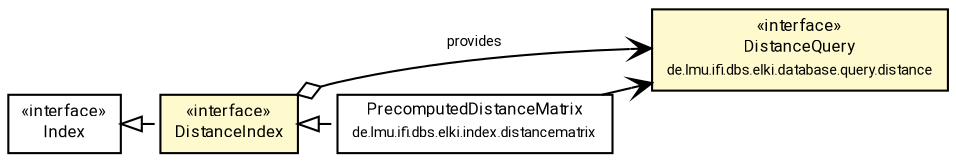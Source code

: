 #!/usr/local/bin/dot
#
# Class diagram 
# Generated by UMLGraph version R5_7_2-60-g0e99a6 (http://www.spinellis.gr/umlgraph/)
#

digraph G {
	graph [fontnames="svg"]
	edge [fontname="Roboto",fontsize=7,labelfontname="Roboto",labelfontsize=7,color="black"];
	node [fontname="Roboto",fontcolor="black",fontsize=8,shape=plaintext,margin=0,width=0,height=0];
	nodesep=0.15;
	ranksep=0.25;
	rankdir=LR;
	// de.lmu.ifi.dbs.elki.index.Index
	c3402326 [label=<<table title="de.lmu.ifi.dbs.elki.index.Index" border="0" cellborder="1" cellspacing="0" cellpadding="2" href="Index.html" target="_parent">
		<tr><td><table border="0" cellspacing="0" cellpadding="1">
		<tr><td align="center" balign="center"> &#171;interface&#187; </td></tr>
		<tr><td align="center" balign="center"> <font face="Roboto">Index</font> </td></tr>
		</table></td></tr>
		</table>>, URL="Index.html"];
	// de.lmu.ifi.dbs.elki.index.DistanceIndex<O>
	c3402327 [label=<<table title="de.lmu.ifi.dbs.elki.index.DistanceIndex" border="0" cellborder="1" cellspacing="0" cellpadding="2" bgcolor="lemonChiffon" href="DistanceIndex.html" target="_parent">
		<tr><td><table border="0" cellspacing="0" cellpadding="1">
		<tr><td align="center" balign="center"> &#171;interface&#187; </td></tr>
		<tr><td align="center" balign="center"> <font face="Roboto">DistanceIndex</font> </td></tr>
		</table></td></tr>
		</table>>, URL="DistanceIndex.html"];
	// de.lmu.ifi.dbs.elki.database.query.distance.DistanceQuery<O>
	c3402354 [label=<<table title="de.lmu.ifi.dbs.elki.database.query.distance.DistanceQuery" border="0" cellborder="1" cellspacing="0" cellpadding="2" bgcolor="LemonChiffon" href="../database/query/distance/DistanceQuery.html" target="_parent">
		<tr><td><table border="0" cellspacing="0" cellpadding="1">
		<tr><td align="center" balign="center"> &#171;interface&#187; </td></tr>
		<tr><td align="center" balign="center"> <font face="Roboto">DistanceQuery</font> </td></tr>
		<tr><td align="center" balign="center"> <font face="Roboto" point-size="7.0">de.lmu.ifi.dbs.elki.database.query.distance</font> </td></tr>
		</table></td></tr>
		</table>>, URL="../database/query/distance/DistanceQuery.html"];
	// de.lmu.ifi.dbs.elki.index.distancematrix.PrecomputedDistanceMatrix<O>
	c3403677 [label=<<table title="de.lmu.ifi.dbs.elki.index.distancematrix.PrecomputedDistanceMatrix" border="0" cellborder="1" cellspacing="0" cellpadding="2" href="distancematrix/PrecomputedDistanceMatrix.html" target="_parent">
		<tr><td><table border="0" cellspacing="0" cellpadding="1">
		<tr><td align="center" balign="center"> <font face="Roboto">PrecomputedDistanceMatrix</font> </td></tr>
		<tr><td align="center" balign="center"> <font face="Roboto" point-size="7.0">de.lmu.ifi.dbs.elki.index.distancematrix</font> </td></tr>
		</table></td></tr>
		</table>>, URL="distancematrix/PrecomputedDistanceMatrix.html"];
	// de.lmu.ifi.dbs.elki.index.DistanceIndex<O> implements de.lmu.ifi.dbs.elki.index.Index
	c3402326 -> c3402327 [arrowtail=empty,style=dashed,dir=back,weight=9];
	// de.lmu.ifi.dbs.elki.index.DistanceIndex<O> navhas de.lmu.ifi.dbs.elki.database.query.distance.DistanceQuery<O>
	c3402327 -> c3402354 [arrowhead=open,arrowtail=ediamond,dir=both,weight=3,label="provides"];
	// de.lmu.ifi.dbs.elki.index.distancematrix.PrecomputedDistanceMatrix<O> implements de.lmu.ifi.dbs.elki.index.DistanceIndex<O>
	c3402327 -> c3403677 [arrowtail=empty,style=dashed,dir=back,weight=9];
	// de.lmu.ifi.dbs.elki.index.distancematrix.PrecomputedDistanceMatrix<O> navassoc de.lmu.ifi.dbs.elki.database.query.distance.DistanceQuery<O>
	c3403677 -> c3402354 [arrowhead=open,weight=1];
}

